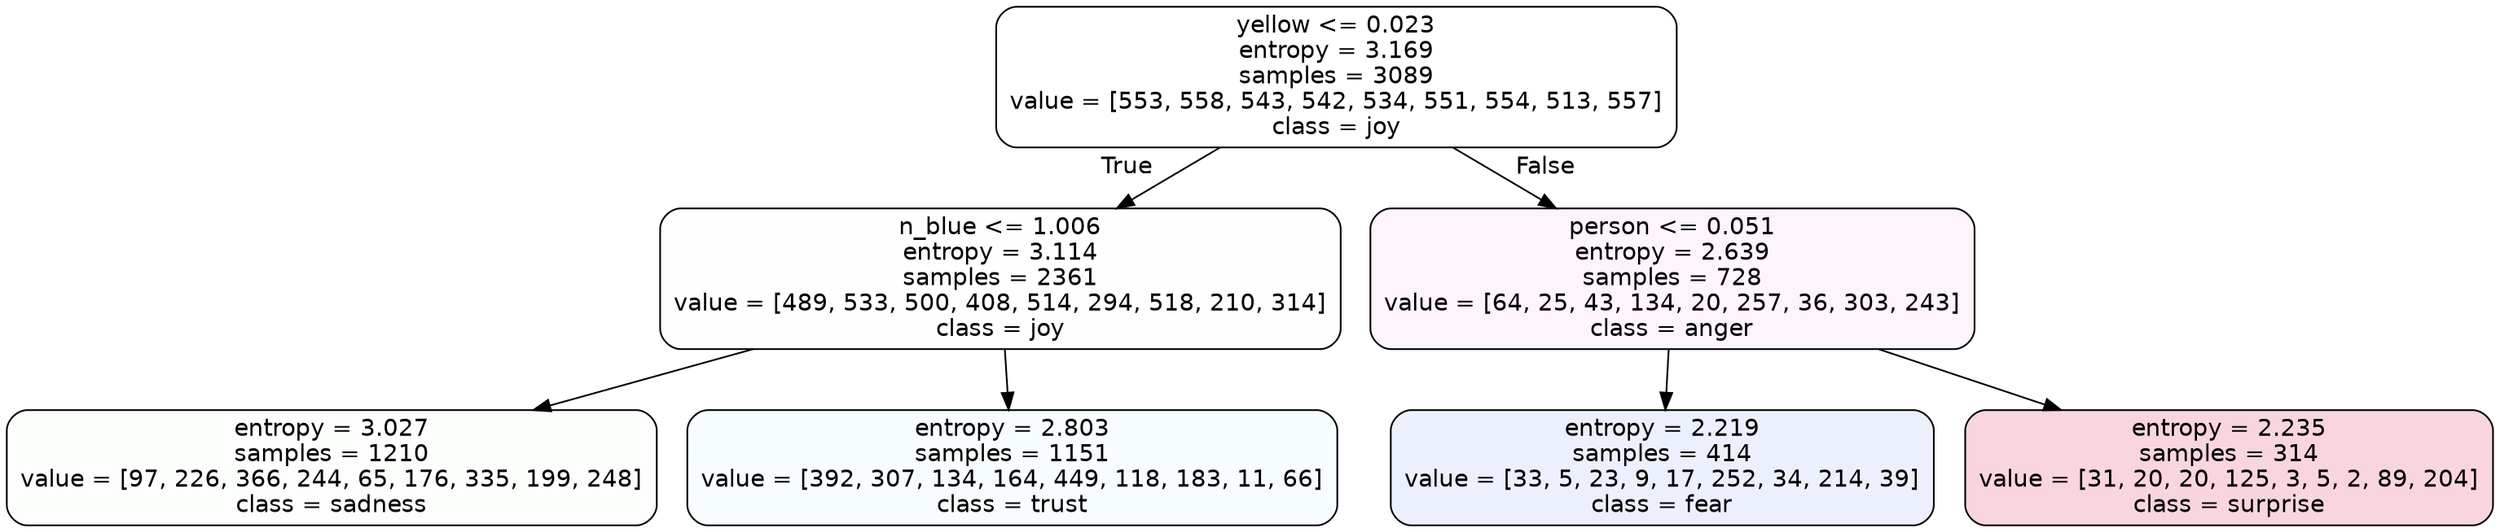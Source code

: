 digraph Tree {
node [shape=box, style="filled, rounded", color="black", fontname=helvetica] ;
edge [fontname=helvetica] ;
0 [label="yellow <= 0.023\nentropy = 3.169\nsamples = 3089\nvalue = [553, 558, 543, 542, 534, 551, 554, 513, 557]\nclass = joy", fillcolor="#d7e53900"] ;
1 [label="n_blue <= 1.006\nentropy = 3.114\nsamples = 2361\nvalue = [489, 533, 500, 408, 514, 294, 518, 210, 314]\nclass = joy", fillcolor="#d7e53901"] ;
0 -> 1 [labeldistance=2.5, labelangle=45, headlabel="True"] ;
2 [label="entropy = 3.027\nsamples = 1210\nvalue = [97, 226, 366, 244, 65, 176, 335, 199, 248]\nclass = sadness", fillcolor="#64e53905"] ;
1 -> 2 ;
3 [label="entropy = 2.803\nsamples = 1151\nvalue = [392, 307, 134, 164, 449, 118, 183, 11, 66]\nclass = trust", fillcolor="#39d7e50a"] ;
1 -> 3 ;
4 [label="person <= 0.051\nentropy = 2.639\nsamples = 728\nvalue = [64, 25, 43, 134, 20, 257, 36, 303, 243]\nclass = anger", fillcolor="#e539d70e"] ;
0 -> 4 [labeldistance=2.5, labelangle=-45, headlabel="False"] ;
5 [label="entropy = 2.219\nsamples = 414\nvalue = [33, 5, 23, 9, 17, 252, 34, 214, 39]\nclass = fear", fillcolor="#3964e518"] ;
4 -> 5 ;
6 [label="entropy = 2.235\nsamples = 314\nvalue = [31, 20, 20, 125, 3, 5, 2, 89, 204]\nclass = surprise", fillcolor="#e5396436"] ;
4 -> 6 ;
}